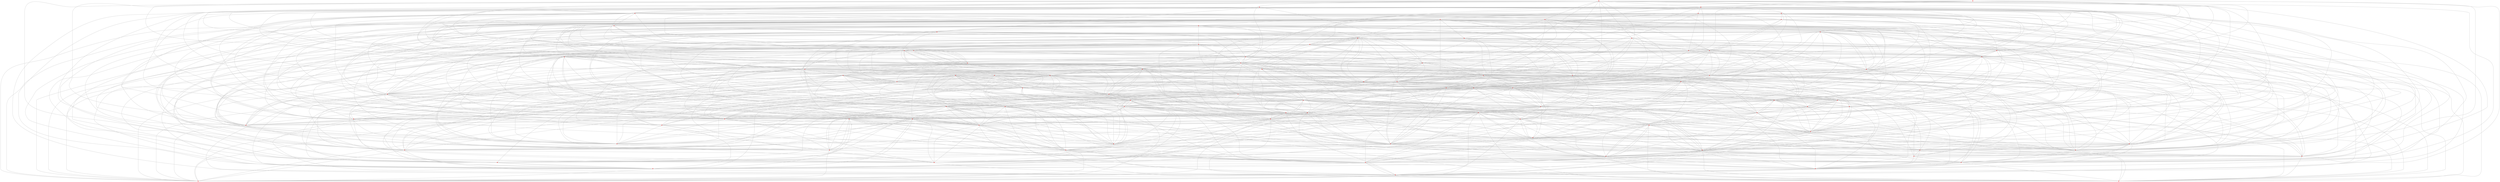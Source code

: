 graph {
	0 [color=red shape=point]
	1 [color=red shape=point]
	2 [color=red shape=point]
	3 [color=red shape=point]
	4 [color=red shape=point]
	5 [color=red shape=point]
	6 [color=red shape=point]
	7 [color=red shape=point]
	8 [color=red shape=point]
	9 [color=red shape=point]
	10 [color=red shape=point]
	11 [color=red shape=point]
	12 [color=red shape=point]
	13 [color=red shape=point]
	14 [color=red shape=point]
	15 [color=red shape=point]
	16 [color=red shape=point]
	17 [color=red shape=point]
	18 [color=red shape=point]
	19 [color=red shape=point]
	20 [color=red shape=point]
	21 [color=red shape=point]
	22 [color=red shape=point]
	23 [color=red shape=point]
	24 [color=red shape=point]
	25 [color=red shape=point]
	26 [color=red shape=point]
	27 [color=red shape=point]
	28 [color=red shape=point]
	29 [color=red shape=point]
	30 [color=red shape=point]
	31 [color=red shape=point]
	32 [color=red shape=point]
	33 [color=red shape=point]
	34 [color=red shape=point]
	35 [color=red shape=point]
	36 [color=red shape=point]
	37 [color=red shape=point]
	38 [color=red shape=point]
	39 [color=red shape=point]
	40 [color=red shape=point]
	41 [color=red shape=point]
	42 [color=red shape=point]
	43 [color=red shape=point]
	44 [color=red shape=point]
	45 [color=red shape=point]
	46 [color=red shape=point]
	47 [color=red shape=point]
	48 [color=red shape=point]
	49 [color=red shape=point]
	50 [color=red shape=point]
	51 [color=red shape=point]
	52 [color=red shape=point]
	53 [color=red shape=point]
	54 [color=red shape=point]
	55 [color=red shape=point]
	56 [color=red shape=point]
	57 [color=red shape=point]
	58 [color=red shape=point]
	59 [color=red shape=point]
	60 [color=red shape=point]
	61 [color=red shape=point]
	62 [color=red shape=point]
	63 [color=red shape=point]
	64 [color=red shape=point]
	65 [color=red shape=point]
	66 [color=red shape=point]
	67 [color=red shape=point]
	68 [color=red shape=point]
	69 [color=red shape=point]
	70 [color=red shape=point]
	71 [color=red shape=point]
	72 [color=red shape=point]
	73 [color=red shape=point]
	74 [color=red shape=point]
	75 [color=red shape=point]
	76 [color=red shape=point]
	77 [color=red shape=point]
	78 [color=red shape=point]
	79 [color=red shape=point]
	80 [color=red shape=point]
	81 [color=red shape=point]
	82 [color=red shape=point]
	83 [color=red shape=point]
	84 [color=red shape=point]
	85 [color=red shape=point]
	86 [color=red shape=point]
	87 [color=red shape=point]
	88 [color=red shape=point]
	89 [color=red shape=point]
	90 [color=red shape=point]
	91 [color=red shape=point]
	92 [color=red shape=point]
	93 [color=red shape=point]
	94 [color=red shape=point]
	95 [color=red shape=point]
	96 [color=red shape=point]
	97 [color=red shape=point]
	98 [color=red shape=point]
	99 [color=red shape=point]
	0 -- 5 [color=gray]
	0 -- 11 [color=gray]
	0 -- 14 [color=gray]
	0 -- 28 [color=gray]
	0 -- 32 [color=gray]
	0 -- 44 [color=gray]
	0 -- 46 [color=gray]
	0 -- 54 [color=gray]
	0 -- 60 [color=gray]
	0 -- 67 [color=gray]
	0 -- 72 [color=gray]
	0 -- 73 [color=gray]
	0 -- 78 [color=gray]
	0 -- 82 [color=gray]
	0 -- 86 [color=gray]
	0 -- 91 [color=gray]
	0 -- 95 [color=gray]
	0 -- 98 [color=gray]
	1 -- 6 [color=gray]
	1 -- 7 [color=gray]
	1 -- 11 [color=gray]
	1 -- 16 [color=gray]
	1 -- 17 [color=gray]
	1 -- 23 [color=gray]
	1 -- 30 [color=gray]
	1 -- 35 [color=gray]
	1 -- 82 [color=gray]
	1 -- 95 [color=gray]
	2 -- 3 [color=gray]
	2 -- 7 [color=gray]
	2 -- 18 [color=gray]
	2 -- 21 [color=gray]
	2 -- 24 [color=gray]
	2 -- 25 [color=gray]
	2 -- 26 [color=gray]
	2 -- 28 [color=gray]
	2 -- 31 [color=gray]
	2 -- 32 [color=gray]
	2 -- 33 [color=gray]
	2 -- 36 [color=gray]
	2 -- 47 [color=gray]
	2 -- 50 [color=gray]
	2 -- 62 [color=gray]
	2 -- 66 [color=gray]
	2 -- 81 [color=gray]
	2 -- 85 [color=gray]
	2 -- 86 [color=gray]
	2 -- 87 [color=gray]
	2 -- 91 [color=gray]
	3 -- 13 [color=gray]
	3 -- 17 [color=gray]
	3 -- 22 [color=gray]
	3 -- 24 [color=gray]
	3 -- 26 [color=gray]
	3 -- 36 [color=gray]
	3 -- 38 [color=gray]
	3 -- 40 [color=gray]
	3 -- 41 [color=gray]
	3 -- 45 [color=gray]
	3 -- 46 [color=gray]
	3 -- 47 [color=gray]
	3 -- 50 [color=gray]
	3 -- 54 [color=gray]
	3 -- 55 [color=gray]
	3 -- 60 [color=gray]
	3 -- 70 [color=gray]
	3 -- 73 [color=gray]
	3 -- 75 [color=gray]
	3 -- 76 [color=gray]
	3 -- 81 [color=gray]
	3 -- 83 [color=gray]
	3 -- 86 [color=gray]
	3 -- 89 [color=gray]
	3 -- 96 [color=gray]
	4 -- 6 [color=gray]
	4 -- 9 [color=gray]
	4 -- 15 [color=gray]
	4 -- 17 [color=gray]
	4 -- 26 [color=gray]
	4 -- 27 [color=gray]
	4 -- 29 [color=gray]
	4 -- 44 [color=gray]
	4 -- 61 [color=gray]
	4 -- 63 [color=gray]
	4 -- 64 [color=gray]
	4 -- 65 [color=gray]
	4 -- 72 [color=gray]
	4 -- 84 [color=gray]
	4 -- 89 [color=gray]
	5 -- 6 [color=gray]
	5 -- 10 [color=gray]
	5 -- 11 [color=gray]
	5 -- 13 [color=gray]
	5 -- 24 [color=gray]
	5 -- 26 [color=gray]
	5 -- 28 [color=gray]
	5 -- 29 [color=gray]
	5 -- 34 [color=gray]
	5 -- 35 [color=gray]
	5 -- 54 [color=gray]
	5 -- 61 [color=gray]
	5 -- 63 [color=gray]
	5 -- 74 [color=gray]
	5 -- 77 [color=gray]
	5 -- 78 [color=gray]
	5 -- 79 [color=gray]
	5 -- 86 [color=gray]
	5 -- 93 [color=gray]
	6 -- 10 [color=gray]
	6 -- 17 [color=gray]
	6 -- 19 [color=gray]
	6 -- 20 [color=gray]
	6 -- 26 [color=gray]
	6 -- 27 [color=gray]
	6 -- 29 [color=gray]
	6 -- 37 [color=gray]
	6 -- 38 [color=gray]
	6 -- 40 [color=gray]
	6 -- 47 [color=gray]
	6 -- 48 [color=gray]
	6 -- 53 [color=gray]
	6 -- 57 [color=gray]
	6 -- 61 [color=gray]
	6 -- 63 [color=gray]
	6 -- 64 [color=gray]
	6 -- 72 [color=gray]
	6 -- 75 [color=gray]
	6 -- 97 [color=gray]
	6 -- 98 [color=gray]
	6 -- 99 [color=gray]
	7 -- 8 [color=gray]
	7 -- 11 [color=gray]
	7 -- 17 [color=gray]
	7 -- 20 [color=gray]
	7 -- 23 [color=gray]
	7 -- 32 [color=gray]
	7 -- 33 [color=gray]
	7 -- 34 [color=gray]
	7 -- 35 [color=gray]
	7 -- 39 [color=gray]
	7 -- 40 [color=gray]
	7 -- 43 [color=gray]
	7 -- 49 [color=gray]
	7 -- 59 [color=gray]
	7 -- 61 [color=gray]
	7 -- 64 [color=gray]
	7 -- 71 [color=gray]
	7 -- 77 [color=gray]
	7 -- 89 [color=gray]
	7 -- 91 [color=gray]
	8 -- 9 [color=gray]
	8 -- 10 [color=gray]
	8 -- 15 [color=gray]
	8 -- 23 [color=gray]
	8 -- 29 [color=gray]
	8 -- 31 [color=gray]
	8 -- 40 [color=gray]
	8 -- 44 [color=gray]
	8 -- 50 [color=gray]
	8 -- 63 [color=gray]
	8 -- 70 [color=gray]
	8 -- 95 [color=gray]
	8 -- 97 [color=gray]
	9 -- 10 [color=gray]
	9 -- 13 [color=gray]
	9 -- 24 [color=gray]
	9 -- 25 [color=gray]
	9 -- 26 [color=gray]
	9 -- 49 [color=gray]
	9 -- 61 [color=gray]
	9 -- 70 [color=gray]
	9 -- 71 [color=gray]
	9 -- 77 [color=gray]
	9 -- 83 [color=gray]
	9 -- 84 [color=gray]
	9 -- 85 [color=gray]
	10 -- 14 [color=gray]
	10 -- 16 [color=gray]
	10 -- 21 [color=gray]
	10 -- 25 [color=gray]
	10 -- 30 [color=gray]
	10 -- 32 [color=gray]
	10 -- 35 [color=gray]
	10 -- 39 [color=gray]
	10 -- 40 [color=gray]
	10 -- 41 [color=gray]
	10 -- 42 [color=gray]
	10 -- 46 [color=gray]
	10 -- 48 [color=gray]
	10 -- 65 [color=gray]
	10 -- 67 [color=gray]
	10 -- 68 [color=gray]
	10 -- 73 [color=gray]
	10 -- 74 [color=gray]
	10 -- 77 [color=gray]
	10 -- 80 [color=gray]
	10 -- 82 [color=gray]
	10 -- 90 [color=gray]
	10 -- 91 [color=gray]
	10 -- 96 [color=gray]
	11 -- 17 [color=gray]
	11 -- 29 [color=gray]
	11 -- 36 [color=gray]
	11 -- 53 [color=gray]
	11 -- 62 [color=gray]
	11 -- 70 [color=gray]
	11 -- 81 [color=gray]
	12 -- 15 [color=gray]
	12 -- 19 [color=gray]
	12 -- 22 [color=gray]
	12 -- 33 [color=gray]
	12 -- 37 [color=gray]
	12 -- 41 [color=gray]
	12 -- 46 [color=gray]
	12 -- 54 [color=gray]
	12 -- 55 [color=gray]
	12 -- 59 [color=gray]
	12 -- 78 [color=gray]
	12 -- 83 [color=gray]
	12 -- 88 [color=gray]
	12 -- 99 [color=gray]
	13 -- 14 [color=gray]
	13 -- 17 [color=gray]
	13 -- 25 [color=gray]
	13 -- 34 [color=gray]
	13 -- 35 [color=gray]
	13 -- 48 [color=gray]
	13 -- 52 [color=gray]
	13 -- 59 [color=gray]
	13 -- 65 [color=gray]
	13 -- 75 [color=gray]
	13 -- 77 [color=gray]
	13 -- 92 [color=gray]
	13 -- 97 [color=gray]
	14 -- 20 [color=gray]
	14 -- 30 [color=gray]
	14 -- 33 [color=gray]
	14 -- 36 [color=gray]
	14 -- 38 [color=gray]
	14 -- 39 [color=gray]
	14 -- 40 [color=gray]
	14 -- 47 [color=gray]
	14 -- 60 [color=gray]
	14 -- 63 [color=gray]
	14 -- 73 [color=gray]
	14 -- 75 [color=gray]
	14 -- 84 [color=gray]
	14 -- 85 [color=gray]
	14 -- 93 [color=gray]
	15 -- 17 [color=gray]
	15 -- 22 [color=gray]
	15 -- 24 [color=gray]
	15 -- 26 [color=gray]
	15 -- 29 [color=gray]
	15 -- 30 [color=gray]
	15 -- 38 [color=gray]
	15 -- 39 [color=gray]
	15 -- 53 [color=gray]
	15 -- 69 [color=gray]
	15 -- 73 [color=gray]
	15 -- 81 [color=gray]
	15 -- 89 [color=gray]
	15 -- 90 [color=gray]
	16 -- 18 [color=gray]
	16 -- 25 [color=gray]
	16 -- 29 [color=gray]
	16 -- 47 [color=gray]
	16 -- 48 [color=gray]
	16 -- 59 [color=gray]
	16 -- 60 [color=gray]
	16 -- 65 [color=gray]
	16 -- 68 [color=gray]
	16 -- 70 [color=gray]
	16 -- 72 [color=gray]
	16 -- 73 [color=gray]
	16 -- 77 [color=gray]
	16 -- 87 [color=gray]
	16 -- 88 [color=gray]
	16 -- 89 [color=gray]
	16 -- 94 [color=gray]
	16 -- 98 [color=gray]
	17 -- 25 [color=gray]
	17 -- 28 [color=gray]
	17 -- 46 [color=gray]
	17 -- 55 [color=gray]
	17 -- 57 [color=gray]
	17 -- 65 [color=gray]
	17 -- 76 [color=gray]
	17 -- 78 [color=gray]
	17 -- 82 [color=gray]
	17 -- 83 [color=gray]
	17 -- 85 [color=gray]
	17 -- 87 [color=gray]
	18 -- 19 [color=gray]
	18 -- 21 [color=gray]
	18 -- 23 [color=gray]
	18 -- 29 [color=gray]
	18 -- 39 [color=gray]
	18 -- 40 [color=gray]
	18 -- 54 [color=gray]
	18 -- 60 [color=gray]
	18 -- 72 [color=gray]
	18 -- 93 [color=gray]
	18 -- 94 [color=gray]
	18 -- 96 [color=gray]
	19 -- 27 [color=gray]
	19 -- 37 [color=gray]
	19 -- 42 [color=gray]
	19 -- 57 [color=gray]
	19 -- 63 [color=gray]
	19 -- 64 [color=gray]
	19 -- 66 [color=gray]
	19 -- 70 [color=gray]
	19 -- 74 [color=gray]
	19 -- 86 [color=gray]
	19 -- 89 [color=gray]
	19 -- 91 [color=gray]
	20 -- 21 [color=gray]
	20 -- 46 [color=gray]
	20 -- 53 [color=gray]
	20 -- 61 [color=gray]
	20 -- 64 [color=gray]
	20 -- 69 [color=gray]
	20 -- 81 [color=gray]
	20 -- 89 [color=gray]
	20 -- 96 [color=gray]
	20 -- 97 [color=gray]
	20 -- 99 [color=gray]
	21 -- 22 [color=gray]
	21 -- 25 [color=gray]
	21 -- 28 [color=gray]
	21 -- 33 [color=gray]
	21 -- 43 [color=gray]
	21 -- 45 [color=gray]
	21 -- 47 [color=gray]
	21 -- 54 [color=gray]
	21 -- 62 [color=gray]
	21 -- 63 [color=gray]
	21 -- 65 [color=gray]
	21 -- 66 [color=gray]
	21 -- 74 [color=gray]
	21 -- 76 [color=gray]
	21 -- 90 [color=gray]
	21 -- 93 [color=gray]
	22 -- 30 [color=gray]
	22 -- 34 [color=gray]
	22 -- 38 [color=gray]
	22 -- 39 [color=gray]
	22 -- 43 [color=gray]
	22 -- 45 [color=gray]
	22 -- 48 [color=gray]
	22 -- 51 [color=gray]
	22 -- 58 [color=gray]
	22 -- 75 [color=gray]
	22 -- 97 [color=gray]
	23 -- 25 [color=gray]
	23 -- 28 [color=gray]
	23 -- 30 [color=gray]
	23 -- 41 [color=gray]
	23 -- 46 [color=gray]
	23 -- 55 [color=gray]
	23 -- 65 [color=gray]
	23 -- 70 [color=gray]
	23 -- 75 [color=gray]
	23 -- 88 [color=gray]
	24 -- 25 [color=gray]
	24 -- 29 [color=gray]
	24 -- 32 [color=gray]
	24 -- 36 [color=gray]
	24 -- 38 [color=gray]
	24 -- 41 [color=gray]
	24 -- 44 [color=gray]
	24 -- 53 [color=gray]
	24 -- 54 [color=gray]
	24 -- 76 [color=gray]
	24 -- 87 [color=gray]
	25 -- 39 [color=gray]
	25 -- 41 [color=gray]
	25 -- 57 [color=gray]
	25 -- 67 [color=gray]
	25 -- 71 [color=gray]
	25 -- 75 [color=gray]
	25 -- 79 [color=gray]
	25 -- 82 [color=gray]
	25 -- 86 [color=gray]
	26 -- 30 [color=gray]
	26 -- 36 [color=gray]
	26 -- 46 [color=gray]
	26 -- 48 [color=gray]
	26 -- 56 [color=gray]
	26 -- 59 [color=gray]
	26 -- 60 [color=gray]
	26 -- 68 [color=gray]
	26 -- 72 [color=gray]
	26 -- 74 [color=gray]
	26 -- 77 [color=gray]
	26 -- 79 [color=gray]
	26 -- 81 [color=gray]
	26 -- 84 [color=gray]
	26 -- 87 [color=gray]
	26 -- 96 [color=gray]
	26 -- 98 [color=gray]
	27 -- 43 [color=gray]
	27 -- 45 [color=gray]
	27 -- 51 [color=gray]
	27 -- 56 [color=gray]
	27 -- 66 [color=gray]
	27 -- 68 [color=gray]
	27 -- 75 [color=gray]
	27 -- 76 [color=gray]
	27 -- 78 [color=gray]
	27 -- 86 [color=gray]
	27 -- 92 [color=gray]
	27 -- 93 [color=gray]
	28 -- 31 [color=gray]
	28 -- 35 [color=gray]
	28 -- 40 [color=gray]
	28 -- 41 [color=gray]
	28 -- 47 [color=gray]
	28 -- 84 [color=gray]
	28 -- 85 [color=gray]
	28 -- 89 [color=gray]
	28 -- 91 [color=gray]
	29 -- 44 [color=gray]
	29 -- 46 [color=gray]
	29 -- 47 [color=gray]
	29 -- 52 [color=gray]
	29 -- 56 [color=gray]
	29 -- 73 [color=gray]
	29 -- 81 [color=gray]
	29 -- 82 [color=gray]
	29 -- 87 [color=gray]
	29 -- 88 [color=gray]
	29 -- 90 [color=gray]
	29 -- 91 [color=gray]
	29 -- 94 [color=gray]
	29 -- 97 [color=gray]
	30 -- 33 [color=gray]
	30 -- 34 [color=gray]
	30 -- 42 [color=gray]
	30 -- 47 [color=gray]
	30 -- 51 [color=gray]
	30 -- 53 [color=gray]
	30 -- 59 [color=gray]
	30 -- 68 [color=gray]
	30 -- 69 [color=gray]
	30 -- 72 [color=gray]
	30 -- 75 [color=gray]
	30 -- 80 [color=gray]
	30 -- 84 [color=gray]
	30 -- 89 [color=gray]
	30 -- 94 [color=gray]
	30 -- 99 [color=gray]
	31 -- 39 [color=gray]
	31 -- 42 [color=gray]
	31 -- 43 [color=gray]
	31 -- 47 [color=gray]
	31 -- 49 [color=gray]
	31 -- 51 [color=gray]
	31 -- 52 [color=gray]
	31 -- 58 [color=gray]
	31 -- 63 [color=gray]
	31 -- 65 [color=gray]
	31 -- 85 [color=gray]
	32 -- 34 [color=gray]
	32 -- 37 [color=gray]
	32 -- 48 [color=gray]
	32 -- 49 [color=gray]
	32 -- 53 [color=gray]
	32 -- 57 [color=gray]
	32 -- 62 [color=gray]
	32 -- 66 [color=gray]
	32 -- 74 [color=gray]
	32 -- 75 [color=gray]
	32 -- 80 [color=gray]
	32 -- 81 [color=gray]
	32 -- 86 [color=gray]
	32 -- 97 [color=gray]
	33 -- 35 [color=gray]
	33 -- 37 [color=gray]
	33 -- 38 [color=gray]
	33 -- 39 [color=gray]
	33 -- 46 [color=gray]
	33 -- 48 [color=gray]
	33 -- 49 [color=gray]
	33 -- 50 [color=gray]
	33 -- 51 [color=gray]
	33 -- 52 [color=gray]
	33 -- 56 [color=gray]
	33 -- 61 [color=gray]
	33 -- 62 [color=gray]
	33 -- 64 [color=gray]
	33 -- 79 [color=gray]
	33 -- 81 [color=gray]
	33 -- 84 [color=gray]
	33 -- 85 [color=gray]
	33 -- 89 [color=gray]
	33 -- 90 [color=gray]
	33 -- 95 [color=gray]
	33 -- 96 [color=gray]
	33 -- 98 [color=gray]
	34 -- 35 [color=gray]
	34 -- 39 [color=gray]
	34 -- 42 [color=gray]
	34 -- 43 [color=gray]
	34 -- 44 [color=gray]
	34 -- 53 [color=gray]
	34 -- 55 [color=gray]
	34 -- 59 [color=gray]
	34 -- 73 [color=gray]
	34 -- 74 [color=gray]
	34 -- 84 [color=gray]
	34 -- 91 [color=gray]
	34 -- 92 [color=gray]
	35 -- 36 [color=gray]
	35 -- 38 [color=gray]
	35 -- 39 [color=gray]
	35 -- 42 [color=gray]
	35 -- 48 [color=gray]
	35 -- 50 [color=gray]
	35 -- 59 [color=gray]
	35 -- 67 [color=gray]
	35 -- 69 [color=gray]
	35 -- 75 [color=gray]
	35 -- 80 [color=gray]
	35 -- 81 [color=gray]
	35 -- 84 [color=gray]
	35 -- 86 [color=gray]
	35 -- 87 [color=gray]
	35 -- 88 [color=gray]
	35 -- 90 [color=gray]
	35 -- 92 [color=gray]
	36 -- 40 [color=gray]
	36 -- 43 [color=gray]
	36 -- 59 [color=gray]
	36 -- 62 [color=gray]
	36 -- 66 [color=gray]
	36 -- 69 [color=gray]
	36 -- 71 [color=gray]
	36 -- 72 [color=gray]
	36 -- 75 [color=gray]
	36 -- 83 [color=gray]
	36 -- 86 [color=gray]
	36 -- 89 [color=gray]
	37 -- 40 [color=gray]
	37 -- 45 [color=gray]
	37 -- 50 [color=gray]
	37 -- 57 [color=gray]
	37 -- 65 [color=gray]
	37 -- 77 [color=gray]
	37 -- 82 [color=gray]
	37 -- 86 [color=gray]
	37 -- 92 [color=gray]
	37 -- 95 [color=gray]
	37 -- 97 [color=gray]
	38 -- 41 [color=gray]
	38 -- 43 [color=gray]
	38 -- 56 [color=gray]
	38 -- 58 [color=gray]
	38 -- 60 [color=gray]
	38 -- 64 [color=gray]
	38 -- 65 [color=gray]
	38 -- 67 [color=gray]
	38 -- 72 [color=gray]
	38 -- 78 [color=gray]
	38 -- 84 [color=gray]
	38 -- 86 [color=gray]
	38 -- 89 [color=gray]
	38 -- 91 [color=gray]
	38 -- 92 [color=gray]
	38 -- 94 [color=gray]
	38 -- 96 [color=gray]
	39 -- 40 [color=gray]
	39 -- 41 [color=gray]
	39 -- 53 [color=gray]
	39 -- 64 [color=gray]
	39 -- 82 [color=gray]
	39 -- 89 [color=gray]
	40 -- 45 [color=gray]
	40 -- 47 [color=gray]
	40 -- 50 [color=gray]
	40 -- 54 [color=gray]
	40 -- 55 [color=gray]
	40 -- 58 [color=gray]
	40 -- 59 [color=gray]
	40 -- 62 [color=gray]
	40 -- 75 [color=gray]
	40 -- 77 [color=gray]
	40 -- 83 [color=gray]
	40 -- 85 [color=gray]
	40 -- 89 [color=gray]
	40 -- 93 [color=gray]
	40 -- 96 [color=gray]
	40 -- 97 [color=gray]
	41 -- 45 [color=gray]
	41 -- 52 [color=gray]
	41 -- 62 [color=gray]
	41 -- 79 [color=gray]
	41 -- 81 [color=gray]
	41 -- 86 [color=gray]
	41 -- 87 [color=gray]
	41 -- 94 [color=gray]
	41 -- 97 [color=gray]
	42 -- 43 [color=gray]
	42 -- 44 [color=gray]
	42 -- 48 [color=gray]
	42 -- 49 [color=gray]
	42 -- 51 [color=gray]
	42 -- 52 [color=gray]
	42 -- 61 [color=gray]
	42 -- 65 [color=gray]
	42 -- 68 [color=gray]
	42 -- 69 [color=gray]
	42 -- 75 [color=gray]
	42 -- 76 [color=gray]
	42 -- 84 [color=gray]
	42 -- 95 [color=gray]
	42 -- 98 [color=gray]
	43 -- 47 [color=gray]
	43 -- 51 [color=gray]
	43 -- 64 [color=gray]
	43 -- 69 [color=gray]
	43 -- 79 [color=gray]
	43 -- 80 [color=gray]
	43 -- 81 [color=gray]
	43 -- 84 [color=gray]
	43 -- 88 [color=gray]
	43 -- 90 [color=gray]
	43 -- 95 [color=gray]
	43 -- 99 [color=gray]
	44 -- 45 [color=gray]
	44 -- 50 [color=gray]
	44 -- 61 [color=gray]
	44 -- 65 [color=gray]
	44 -- 68 [color=gray]
	44 -- 70 [color=gray]
	44 -- 76 [color=gray]
	44 -- 85 [color=gray]
	44 -- 88 [color=gray]
	44 -- 94 [color=gray]
	45 -- 48 [color=gray]
	45 -- 49 [color=gray]
	45 -- 58 [color=gray]
	45 -- 69 [color=gray]
	45 -- 70 [color=gray]
	45 -- 78 [color=gray]
	45 -- 85 [color=gray]
	45 -- 86 [color=gray]
	45 -- 89 [color=gray]
	45 -- 94 [color=gray]
	45 -- 97 [color=gray]
	46 -- 50 [color=gray]
	46 -- 51 [color=gray]
	46 -- 52 [color=gray]
	46 -- 53 [color=gray]
	46 -- 55 [color=gray]
	46 -- 65 [color=gray]
	46 -- 66 [color=gray]
	46 -- 68 [color=gray]
	46 -- 76 [color=gray]
	46 -- 84 [color=gray]
	46 -- 85 [color=gray]
	46 -- 90 [color=gray]
	46 -- 92 [color=gray]
	47 -- 50 [color=gray]
	47 -- 51 [color=gray]
	47 -- 53 [color=gray]
	47 -- 65 [color=gray]
	47 -- 67 [color=gray]
	47 -- 68 [color=gray]
	47 -- 81 [color=gray]
	47 -- 83 [color=gray]
	47 -- 84 [color=gray]
	47 -- 89 [color=gray]
	47 -- 94 [color=gray]
	47 -- 98 [color=gray]
	47 -- 99 [color=gray]
	48 -- 56 [color=gray]
	48 -- 80 [color=gray]
	48 -- 86 [color=gray]
	48 -- 93 [color=gray]
	48 -- 95 [color=gray]
	48 -- 98 [color=gray]
	48 -- 99 [color=gray]
	49 -- 50 [color=gray]
	49 -- 56 [color=gray]
	49 -- 58 [color=gray]
	49 -- 60 [color=gray]
	49 -- 79 [color=gray]
	49 -- 82 [color=gray]
	49 -- 85 [color=gray]
	49 -- 92 [color=gray]
	49 -- 93 [color=gray]
	50 -- 57 [color=gray]
	50 -- 60 [color=gray]
	50 -- 62 [color=gray]
	50 -- 70 [color=gray]
	50 -- 82 [color=gray]
	50 -- 83 [color=gray]
	50 -- 88 [color=gray]
	50 -- 92 [color=gray]
	50 -- 99 [color=gray]
	51 -- 52 [color=gray]
	51 -- 54 [color=gray]
	51 -- 73 [color=gray]
	51 -- 81 [color=gray]
	51 -- 86 [color=gray]
	51 -- 87 [color=gray]
	51 -- 94 [color=gray]
	52 -- 53 [color=gray]
	52 -- 58 [color=gray]
	52 -- 62 [color=gray]
	52 -- 63 [color=gray]
	52 -- 65 [color=gray]
	52 -- 67 [color=gray]
	52 -- 68 [color=gray]
	52 -- 70 [color=gray]
	52 -- 71 [color=gray]
	52 -- 73 [color=gray]
	52 -- 75 [color=gray]
	52 -- 78 [color=gray]
	52 -- 86 [color=gray]
	52 -- 88 [color=gray]
	52 -- 89 [color=gray]
	52 -- 97 [color=gray]
	53 -- 59 [color=gray]
	53 -- 63 [color=gray]
	53 -- 64 [color=gray]
	53 -- 68 [color=gray]
	53 -- 70 [color=gray]
	53 -- 71 [color=gray]
	53 -- 74 [color=gray]
	53 -- 78 [color=gray]
	53 -- 80 [color=gray]
	53 -- 83 [color=gray]
	53 -- 87 [color=gray]
	54 -- 55 [color=gray]
	54 -- 57 [color=gray]
	54 -- 62 [color=gray]
	54 -- 65 [color=gray]
	54 -- 70 [color=gray]
	54 -- 73 [color=gray]
	54 -- 74 [color=gray]
	54 -- 89 [color=gray]
	54 -- 95 [color=gray]
	54 -- 97 [color=gray]
	55 -- 59 [color=gray]
	55 -- 70 [color=gray]
	55 -- 77 [color=gray]
	55 -- 79 [color=gray]
	55 -- 91 [color=gray]
	55 -- 94 [color=gray]
	56 -- 58 [color=gray]
	56 -- 65 [color=gray]
	56 -- 67 [color=gray]
	56 -- 68 [color=gray]
	56 -- 74 [color=gray]
	56 -- 80 [color=gray]
	56 -- 85 [color=gray]
	56 -- 88 [color=gray]
	56 -- 90 [color=gray]
	56 -- 93 [color=gray]
	56 -- 99 [color=gray]
	57 -- 62 [color=gray]
	57 -- 65 [color=gray]
	57 -- 70 [color=gray]
	57 -- 75 [color=gray]
	57 -- 99 [color=gray]
	58 -- 59 [color=gray]
	58 -- 64 [color=gray]
	58 -- 70 [color=gray]
	58 -- 71 [color=gray]
	58 -- 75 [color=gray]
	58 -- 77 [color=gray]
	58 -- 78 [color=gray]
	58 -- 79 [color=gray]
	58 -- 93 [color=gray]
	58 -- 94 [color=gray]
	58 -- 96 [color=gray]
	58 -- 97 [color=gray]
	59 -- 63 [color=gray]
	59 -- 65 [color=gray]
	59 -- 71 [color=gray]
	59 -- 74 [color=gray]
	59 -- 76 [color=gray]
	59 -- 82 [color=gray]
	59 -- 83 [color=gray]
	59 -- 95 [color=gray]
	59 -- 98 [color=gray]
	60 -- 65 [color=gray]
	60 -- 66 [color=gray]
	60 -- 68 [color=gray]
	60 -- 77 [color=gray]
	60 -- 78 [color=gray]
	60 -- 84 [color=gray]
	60 -- 88 [color=gray]
	60 -- 90 [color=gray]
	60 -- 92 [color=gray]
	60 -- 97 [color=gray]
	60 -- 99 [color=gray]
	61 -- 63 [color=gray]
	61 -- 72 [color=gray]
	61 -- 76 [color=gray]
	61 -- 78 [color=gray]
	61 -- 85 [color=gray]
	61 -- 87 [color=gray]
	61 -- 89 [color=gray]
	61 -- 96 [color=gray]
	62 -- 67 [color=gray]
	62 -- 70 [color=gray]
	62 -- 77 [color=gray]
	62 -- 78 [color=gray]
	62 -- 82 [color=gray]
	62 -- 87 [color=gray]
	62 -- 92 [color=gray]
	62 -- 98 [color=gray]
	63 -- 67 [color=gray]
	63 -- 93 [color=gray]
	63 -- 96 [color=gray]
	64 -- 68 [color=gray]
	64 -- 69 [color=gray]
	64 -- 74 [color=gray]
	64 -- 75 [color=gray]
	64 -- 79 [color=gray]
	64 -- 80 [color=gray]
	64 -- 81 [color=gray]
	64 -- 83 [color=gray]
	64 -- 86 [color=gray]
	64 -- 92 [color=gray]
	64 -- 94 [color=gray]
	64 -- 95 [color=gray]
	64 -- 98 [color=gray]
	64 -- 99 [color=gray]
	65 -- 71 [color=gray]
	65 -- 81 [color=gray]
	65 -- 84 [color=gray]
	65 -- 93 [color=gray]
	65 -- 94 [color=gray]
	65 -- 95 [color=gray]
	66 -- 74 [color=gray]
	66 -- 82 [color=gray]
	66 -- 85 [color=gray]
	66 -- 92 [color=gray]
	66 -- 96 [color=gray]
	67 -- 70 [color=gray]
	67 -- 80 [color=gray]
	67 -- 85 [color=gray]
	67 -- 89 [color=gray]
	67 -- 91 [color=gray]
	67 -- 94 [color=gray]
	67 -- 98 [color=gray]
	67 -- 99 [color=gray]
	68 -- 69 [color=gray]
	68 -- 71 [color=gray]
	68 -- 82 [color=gray]
	68 -- 83 [color=gray]
	68 -- 87 [color=gray]
	68 -- 90 [color=gray]
	68 -- 97 [color=gray]
	69 -- 72 [color=gray]
	69 -- 84 [color=gray]
	69 -- 94 [color=gray]
	69 -- 98 [color=gray]
	70 -- 71 [color=gray]
	70 -- 72 [color=gray]
	70 -- 82 [color=gray]
	70 -- 83 [color=gray]
	70 -- 86 [color=gray]
	70 -- 95 [color=gray]
	71 -- 72 [color=gray]
	71 -- 78 [color=gray]
	71 -- 79 [color=gray]
	71 -- 84 [color=gray]
	71 -- 85 [color=gray]
	71 -- 87 [color=gray]
	72 -- 79 [color=gray]
	72 -- 83 [color=gray]
	72 -- 86 [color=gray]
	72 -- 89 [color=gray]
	72 -- 92 [color=gray]
	72 -- 95 [color=gray]
	73 -- 74 [color=gray]
	73 -- 75 [color=gray]
	73 -- 78 [color=gray]
	73 -- 79 [color=gray]
	73 -- 80 [color=gray]
	73 -- 83 [color=gray]
	73 -- 84 [color=gray]
	73 -- 88 [color=gray]
	73 -- 93 [color=gray]
	74 -- 75 [color=gray]
	74 -- 84 [color=gray]
	74 -- 86 [color=gray]
	74 -- 89 [color=gray]
	74 -- 90 [color=gray]
	74 -- 96 [color=gray]
	74 -- 98 [color=gray]
	74 -- 99 [color=gray]
	75 -- 80 [color=gray]
	75 -- 89 [color=gray]
	75 -- 90 [color=gray]
	75 -- 91 [color=gray]
	75 -- 94 [color=gray]
	76 -- 78 [color=gray]
	76 -- 90 [color=gray]
	76 -- 91 [color=gray]
	76 -- 99 [color=gray]
	77 -- 80 [color=gray]
	77 -- 81 [color=gray]
	77 -- 82 [color=gray]
	77 -- 83 [color=gray]
	77 -- 93 [color=gray]
	77 -- 94 [color=gray]
	77 -- 96 [color=gray]
	77 -- 98 [color=gray]
	78 -- 80 [color=gray]
	79 -- 82 [color=gray]
	79 -- 87 [color=gray]
	79 -- 88 [color=gray]
	79 -- 92 [color=gray]
	80 -- 82 [color=gray]
	80 -- 94 [color=gray]
	80 -- 95 [color=gray]
	81 -- 97 [color=gray]
	82 -- 90 [color=gray]
	82 -- 92 [color=gray]
	82 -- 94 [color=gray]
	83 -- 90 [color=gray]
	83 -- 91 [color=gray]
	83 -- 94 [color=gray]
	83 -- 99 [color=gray]
	84 -- 90 [color=gray]
	85 -- 91 [color=gray]
	85 -- 93 [color=gray]
	86 -- 91 [color=gray]
	86 -- 97 [color=gray]
	86 -- 98 [color=gray]
	87 -- 96 [color=gray]
	87 -- 99 [color=gray]
	88 -- 91 [color=gray]
	88 -- 92 [color=gray]
	89 -- 92 [color=gray]
	91 -- 92 [color=gray]
	91 -- 97 [color=gray]
	91 -- 99 [color=gray]
	92 -- 95 [color=gray]
	93 -- 94 [color=gray]
	93 -- 97 [color=gray]
	94 -- 95 [color=gray]
	94 -- 98 [color=gray]
	94 -- 99 [color=gray]
	95 -- 97 [color=gray]
	95 -- 99 [color=gray]
	96 -- 98 [color=gray]
}
